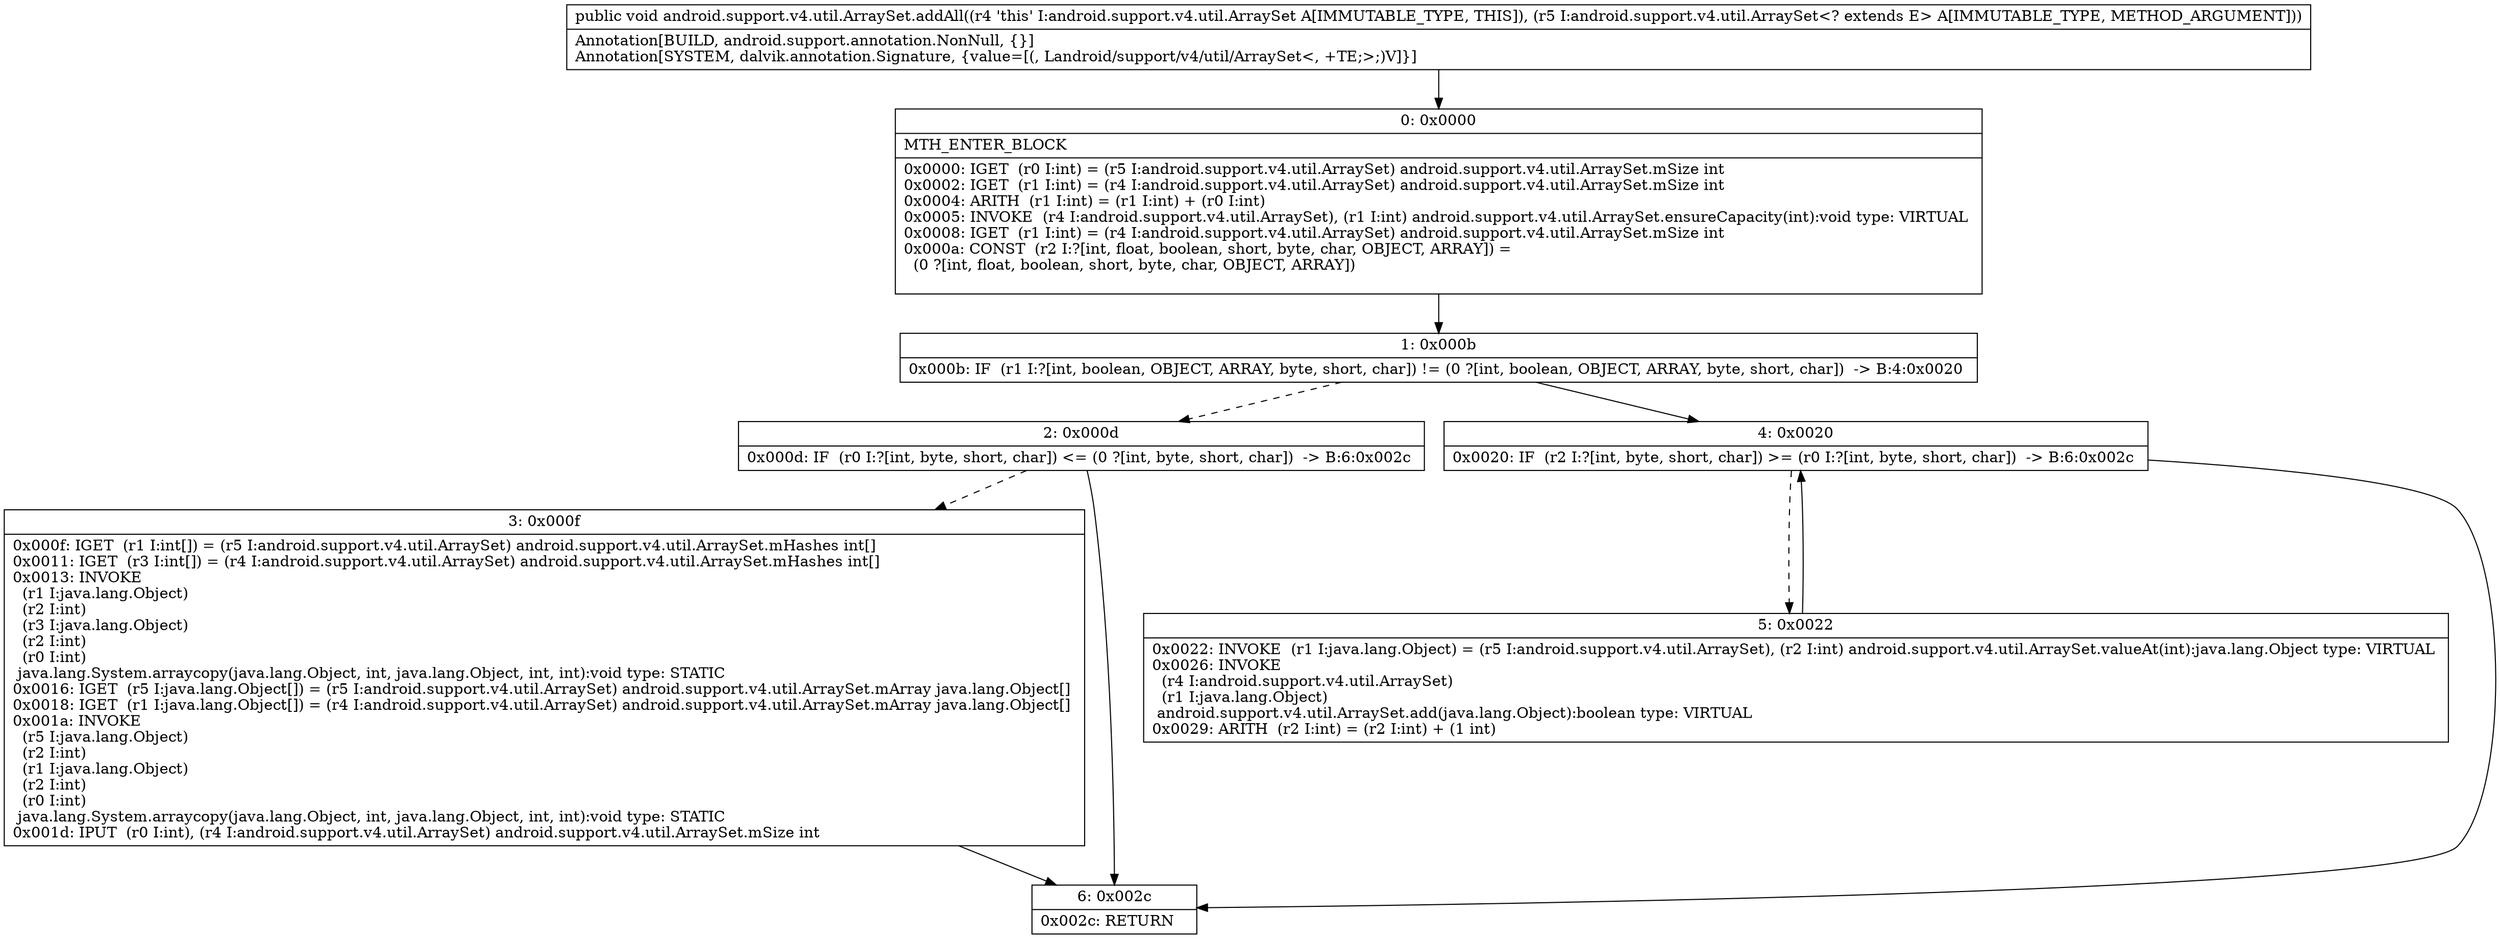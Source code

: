 digraph "CFG forandroid.support.v4.util.ArraySet.addAll(Landroid\/support\/v4\/util\/ArraySet;)V" {
Node_0 [shape=record,label="{0\:\ 0x0000|MTH_ENTER_BLOCK\l|0x0000: IGET  (r0 I:int) = (r5 I:android.support.v4.util.ArraySet) android.support.v4.util.ArraySet.mSize int \l0x0002: IGET  (r1 I:int) = (r4 I:android.support.v4.util.ArraySet) android.support.v4.util.ArraySet.mSize int \l0x0004: ARITH  (r1 I:int) = (r1 I:int) + (r0 I:int) \l0x0005: INVOKE  (r4 I:android.support.v4.util.ArraySet), (r1 I:int) android.support.v4.util.ArraySet.ensureCapacity(int):void type: VIRTUAL \l0x0008: IGET  (r1 I:int) = (r4 I:android.support.v4.util.ArraySet) android.support.v4.util.ArraySet.mSize int \l0x000a: CONST  (r2 I:?[int, float, boolean, short, byte, char, OBJECT, ARRAY]) = \l  (0 ?[int, float, boolean, short, byte, char, OBJECT, ARRAY])\l \l}"];
Node_1 [shape=record,label="{1\:\ 0x000b|0x000b: IF  (r1 I:?[int, boolean, OBJECT, ARRAY, byte, short, char]) != (0 ?[int, boolean, OBJECT, ARRAY, byte, short, char])  \-\> B:4:0x0020 \l}"];
Node_2 [shape=record,label="{2\:\ 0x000d|0x000d: IF  (r0 I:?[int, byte, short, char]) \<= (0 ?[int, byte, short, char])  \-\> B:6:0x002c \l}"];
Node_3 [shape=record,label="{3\:\ 0x000f|0x000f: IGET  (r1 I:int[]) = (r5 I:android.support.v4.util.ArraySet) android.support.v4.util.ArraySet.mHashes int[] \l0x0011: IGET  (r3 I:int[]) = (r4 I:android.support.v4.util.ArraySet) android.support.v4.util.ArraySet.mHashes int[] \l0x0013: INVOKE  \l  (r1 I:java.lang.Object)\l  (r2 I:int)\l  (r3 I:java.lang.Object)\l  (r2 I:int)\l  (r0 I:int)\l java.lang.System.arraycopy(java.lang.Object, int, java.lang.Object, int, int):void type: STATIC \l0x0016: IGET  (r5 I:java.lang.Object[]) = (r5 I:android.support.v4.util.ArraySet) android.support.v4.util.ArraySet.mArray java.lang.Object[] \l0x0018: IGET  (r1 I:java.lang.Object[]) = (r4 I:android.support.v4.util.ArraySet) android.support.v4.util.ArraySet.mArray java.lang.Object[] \l0x001a: INVOKE  \l  (r5 I:java.lang.Object)\l  (r2 I:int)\l  (r1 I:java.lang.Object)\l  (r2 I:int)\l  (r0 I:int)\l java.lang.System.arraycopy(java.lang.Object, int, java.lang.Object, int, int):void type: STATIC \l0x001d: IPUT  (r0 I:int), (r4 I:android.support.v4.util.ArraySet) android.support.v4.util.ArraySet.mSize int \l}"];
Node_4 [shape=record,label="{4\:\ 0x0020|0x0020: IF  (r2 I:?[int, byte, short, char]) \>= (r0 I:?[int, byte, short, char])  \-\> B:6:0x002c \l}"];
Node_5 [shape=record,label="{5\:\ 0x0022|0x0022: INVOKE  (r1 I:java.lang.Object) = (r5 I:android.support.v4.util.ArraySet), (r2 I:int) android.support.v4.util.ArraySet.valueAt(int):java.lang.Object type: VIRTUAL \l0x0026: INVOKE  \l  (r4 I:android.support.v4.util.ArraySet)\l  (r1 I:java.lang.Object)\l android.support.v4.util.ArraySet.add(java.lang.Object):boolean type: VIRTUAL \l0x0029: ARITH  (r2 I:int) = (r2 I:int) + (1 int) \l}"];
Node_6 [shape=record,label="{6\:\ 0x002c|0x002c: RETURN   \l}"];
MethodNode[shape=record,label="{public void android.support.v4.util.ArraySet.addAll((r4 'this' I:android.support.v4.util.ArraySet A[IMMUTABLE_TYPE, THIS]), (r5 I:android.support.v4.util.ArraySet\<? extends E\> A[IMMUTABLE_TYPE, METHOD_ARGUMENT]))  | Annotation[BUILD, android.support.annotation.NonNull, \{\}]\lAnnotation[SYSTEM, dalvik.annotation.Signature, \{value=[(, Landroid\/support\/v4\/util\/ArraySet\<, +TE;\>;)V]\}]\l}"];
MethodNode -> Node_0;
Node_0 -> Node_1;
Node_1 -> Node_2[style=dashed];
Node_1 -> Node_4;
Node_2 -> Node_3[style=dashed];
Node_2 -> Node_6;
Node_3 -> Node_6;
Node_4 -> Node_5[style=dashed];
Node_4 -> Node_6;
Node_5 -> Node_4;
}


